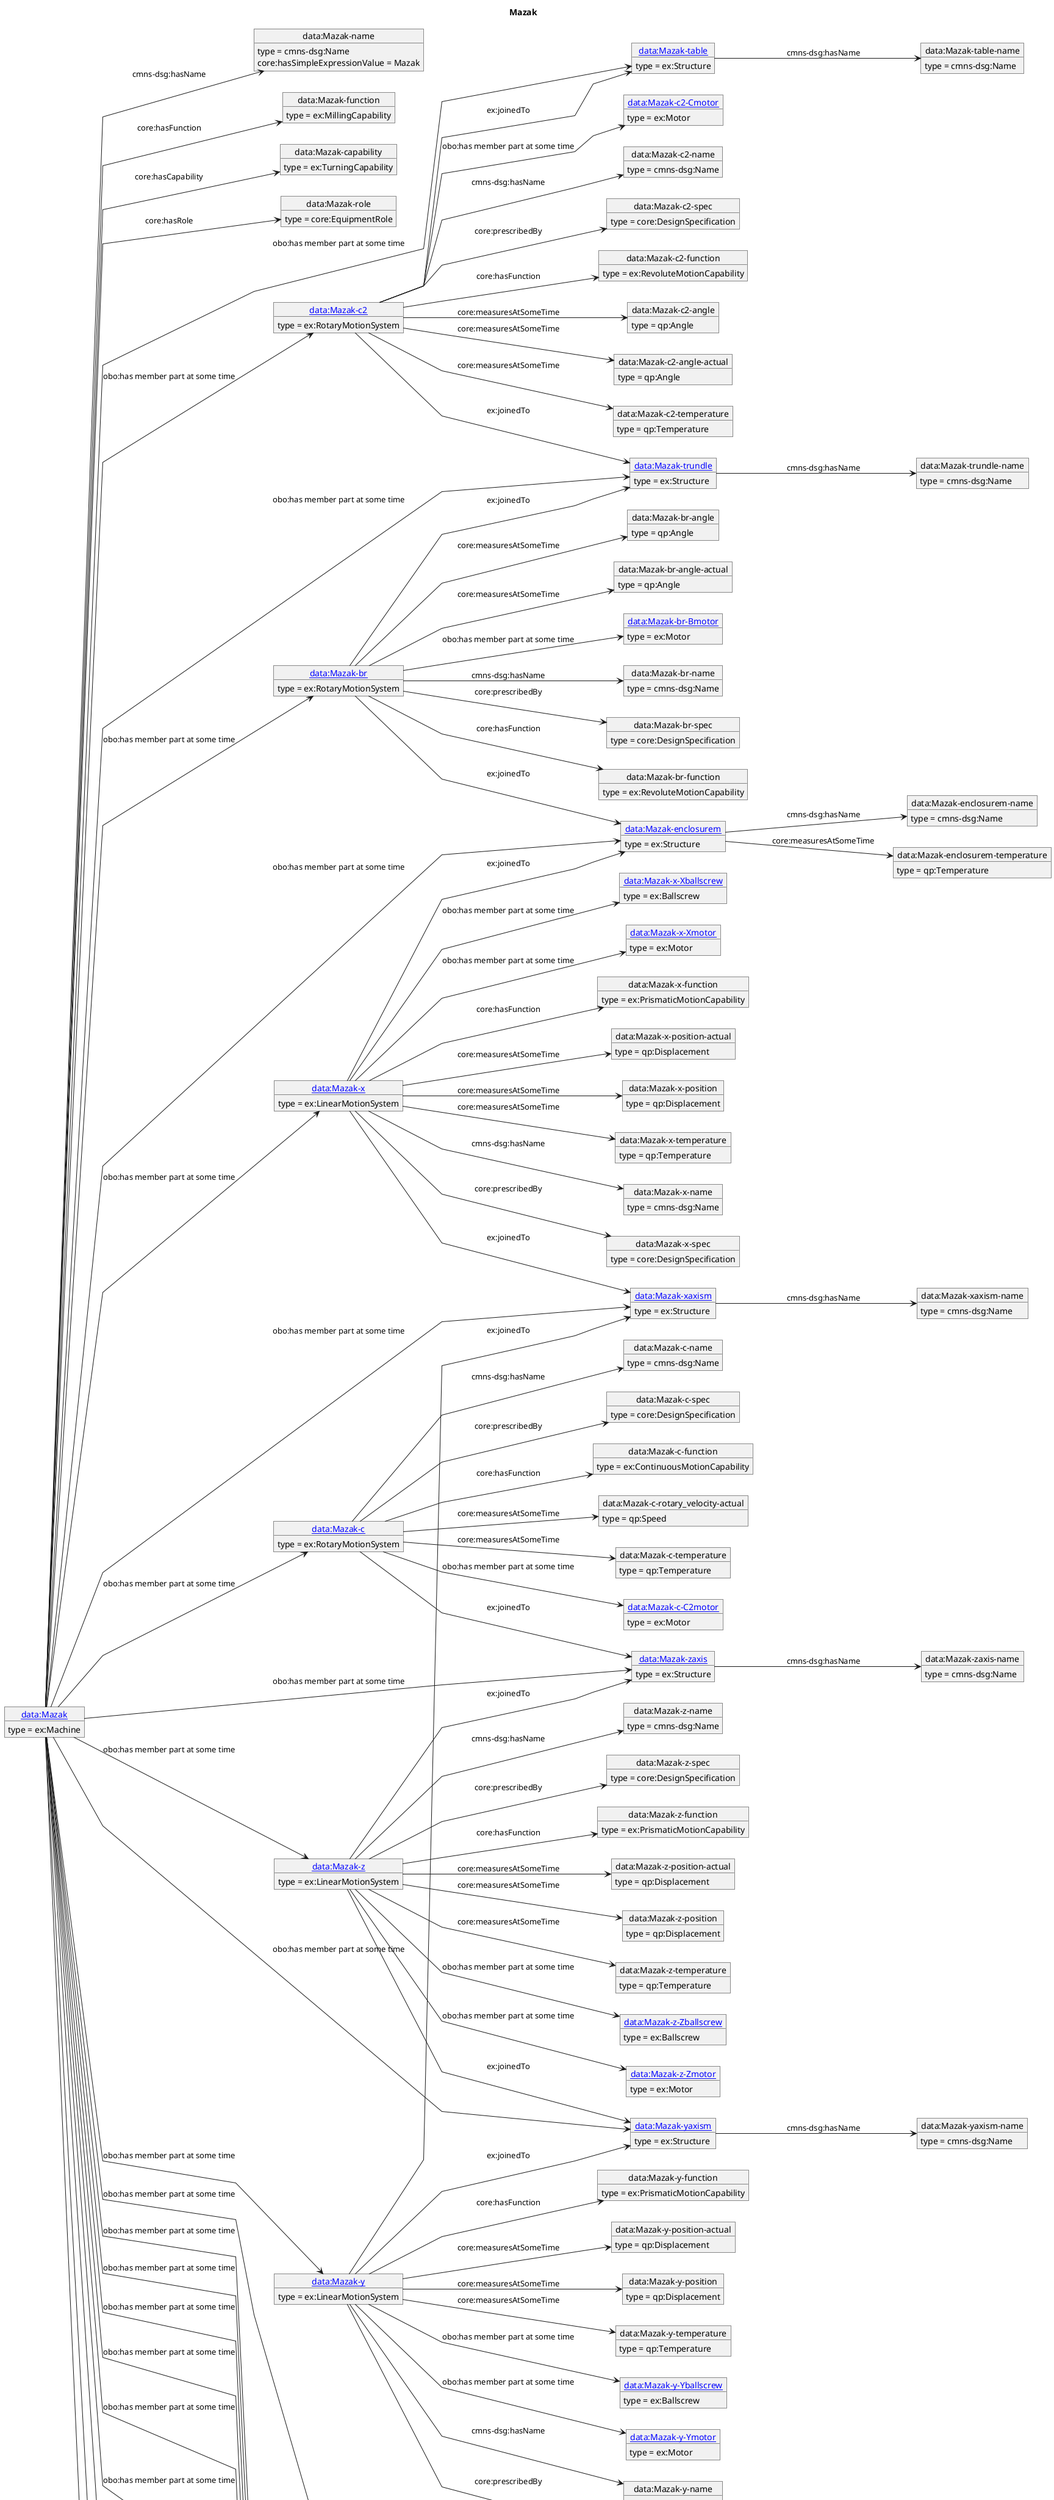 @startuml
skinparam linetype polyline
left to right direction
title Mazak
object "[[./Mazak.html data:Mazak]]" as o1 {
 type = ex:Machine
 }
object "data:Mazak-name" as o2 {
 type = cmns-dsg:Name
 }
object "data:Mazak-function" as o3 {
 type = ex:MillingCapability
 }
object "data:Mazak-capability" as o4 {
 type = ex:TurningCapability
 }
object "data:Mazak-role" as o5 {
 type = core:EquipmentRole
 }
object "[[./Mazak-xaxism.html data:Mazak-xaxism]]" as o6 {
 type = ex:Structure
 }
object "data:Mazak-xaxism-name" as o7 {
 type = cmns-dsg:Name
 }
object "[[./Mazak-yaxism.html data:Mazak-yaxism]]" as o8 {
 type = ex:Structure
 }
object "data:Mazak-yaxism-name" as o9 {
 type = cmns-dsg:Name
 }
object "[[./Mazak-zaxis.html data:Mazak-zaxis]]" as o10 {
 type = ex:Structure
 }
object "data:Mazak-zaxis-name" as o11 {
 type = cmns-dsg:Name
 }
object "[[./Mazak-table.html data:Mazak-table]]" as o12 {
 type = ex:Structure
 }
object "data:Mazak-table-name" as o13 {
 type = cmns-dsg:Name
 }
object "[[./Mazak-trundle.html data:Mazak-trundle]]" as o14 {
 type = ex:Structure
 }
object "data:Mazak-trundle-name" as o15 {
 type = cmns-dsg:Name
 }
object "[[./Mazak-x.html data:Mazak-x]]" as o16 {
 type = ex:LinearMotionSystem
 }
object "data:Mazak-x-name" as o17 {
 type = cmns-dsg:Name
 }
object "data:Mazak-x-spec" as o18 {
 type = core:DesignSpecification
 }
object "[[./Mazak-enclosurem.html data:Mazak-enclosurem]]" as o19 {
 type = ex:Structure
 }
object "data:Mazak-x-function" as o20 {
 type = ex:PrismaticMotionCapability
 }
object "data:Mazak-x-position-actual" as o21 {
 type = qp:Displacement
 }
object "data:Mazak-x-position" as o22 {
 type = qp:Displacement
 }
object "data:Mazak-x-temperature" as o23 {
 type = qp:Temperature
 }
object "[[./Mazak-x-Xballscrew.html data:Mazak-x-Xballscrew]]" as o24 {
 type = ex:Ballscrew
 }
object "[[./Mazak-x-Xmotor.html data:Mazak-x-Xmotor]]" as o25 {
 type = ex:Motor
 }
object "[[./Mazak-y.html data:Mazak-y]]" as o26 {
 type = ex:LinearMotionSystem
 }
object "data:Mazak-y-name" as o27 {
 type = cmns-dsg:Name
 }
object "data:Mazak-y-spec" as o28 {
 type = core:DesignSpecification
 }
object "data:Mazak-y-function" as o29 {
 type = ex:PrismaticMotionCapability
 }
object "data:Mazak-y-position-actual" as o30 {
 type = qp:Displacement
 }
object "data:Mazak-y-position" as o31 {
 type = qp:Displacement
 }
object "data:Mazak-y-temperature" as o32 {
 type = qp:Temperature
 }
object "[[./Mazak-y-Yballscrew.html data:Mazak-y-Yballscrew]]" as o33 {
 type = ex:Ballscrew
 }
object "[[./Mazak-y-Ymotor.html data:Mazak-y-Ymotor]]" as o34 {
 type = ex:Motor
 }
object "[[./Mazak-z.html data:Mazak-z]]" as o35 {
 type = ex:LinearMotionSystem
 }
object "data:Mazak-z-name" as o36 {
 type = cmns-dsg:Name
 }
object "data:Mazak-z-spec" as o37 {
 type = core:DesignSpecification
 }
object "data:Mazak-z-function" as o38 {
 type = ex:PrismaticMotionCapability
 }
object "data:Mazak-z-position-actual" as o39 {
 type = qp:Displacement
 }
object "data:Mazak-z-position" as o40 {
 type = qp:Displacement
 }
object "data:Mazak-z-temperature" as o41 {
 type = qp:Temperature
 }
object "[[./Mazak-z-Zballscrew.html data:Mazak-z-Zballscrew]]" as o42 {
 type = ex:Ballscrew
 }
object "[[./Mazak-z-Zmotor.html data:Mazak-z-Zmotor]]" as o43 {
 type = ex:Motor
 }
object "[[./Mazak-c.html data:Mazak-c]]" as o44 {
 type = ex:RotaryMotionSystem
 }
object "data:Mazak-c-name" as o45 {
 type = cmns-dsg:Name
 }
object "data:Mazak-c-spec" as o46 {
 type = core:DesignSpecification
 }
object "data:Mazak-c-function" as o47 {
 type = ex:ContinuousMotionCapability
 }
object "data:Mazak-c-rotary_velocity-actual" as o48 {
 type = qp:Speed
 }
object "data:Mazak-c-temperature" as o49 {
 type = qp:Temperature
 }
object "[[./Mazak-c-C2motor.html data:Mazak-c-C2motor]]" as o50 {
 type = ex:Motor
 }
object "[[./Mazak-br.html data:Mazak-br]]" as o51 {
 type = ex:RotaryMotionSystem
 }
object "data:Mazak-br-name" as o52 {
 type = cmns-dsg:Name
 }
object "data:Mazak-br-spec" as o53 {
 type = core:DesignSpecification
 }
object "data:Mazak-br-function" as o54 {
 type = ex:RevoluteMotionCapability
 }
object "data:Mazak-br-angle" as o55 {
 type = qp:Angle
 }
object "data:Mazak-br-angle-actual" as o56 {
 type = qp:Angle
 }
object "[[./Mazak-br-Bmotor.html data:Mazak-br-Bmotor]]" as o57 {
 type = ex:Motor
 }
object "[[./Mazak-c2.html data:Mazak-c2]]" as o58 {
 type = ex:RotaryMotionSystem
 }
object "data:Mazak-c2-name" as o59 {
 type = cmns-dsg:Name
 }
object "data:Mazak-c2-spec" as o60 {
 type = core:DesignSpecification
 }
object "data:Mazak-c2-function" as o61 {
 type = ex:RevoluteMotionCapability
 }
object "data:Mazak-c2-angle" as o62 {
 type = qp:Angle
 }
object "data:Mazak-c2-angle-actual" as o63 {
 type = qp:Angle
 }
object "data:Mazak-c2-temperature" as o64 {
 type = qp:Temperature
 }
object "[[./Mazak-c2-Cmotor.html data:Mazak-c2-Cmotor]]" as o65 {
 type = ex:Motor
 }
object "[[./Mazak-cont.html data:Mazak-cont]]" as o66 {
 type = ex:ControlSystem
 }
object "data:Mazak-cont-name" as o67 {
 type = cmns-dsg:Name
 }
object "[[./Mazak-cont-path1.html data:Mazak-cont-path1]]" as o68 {
 type = ex:ControlSystemPath
 }
object "[[./Mazak-door1.html data:Mazak-door1]]" as o69 {
 type = obo:object
 }
object "data:Mazak-door1-name" as o70 {
 type = cmns-dsg:Name
 }
object "[[./Mazak-partocc.html data:Mazak-partocc]]" as o71 {
 type = ex:Part
 }
object "data:Mazak-partocc-name" as o72 {
 type = cmns-dsg:Name
 }
object "[[./Mazak-elec.html data:Mazak-elec]]" as o73 {
 type = ex:ElectricalSystem
 }
object "data:Mazak-elec-name" as o74 {
 type = cmns-dsg:Name
 }
object "[[./Mazak-hydraulic.html data:Mazak-hydraulic]]" as o75 {
 type = ex:HydraulicSystem
 }
object "data:Mazak-hydraulic-name" as o76 {
 type = cmns-dsg:Name
 }
object "[[./Mazak-coolant.html data:Mazak-coolant]]" as o77 {
 type = obo:object
 }
object "data:Mazak-coolant-name" as o78 {
 type = cmns-dsg:Name
 }
object "data:Mazak-coolant-temperature" as o79 {
 type = qp:Temperature
 }
object "[[./Mazak-pneumatic.html data:Mazak-pneumatic]]" as o80 {
 type = ex:PneumaticSystem
 }
object "data:Mazak-pneumatic-name" as o81 {
 type = cmns-dsg:Name
 }
object "[[./Mazak-lubrication.html data:Mazak-lubrication]]" as o82 {
 type = ex:LubricationSystem
 }
object "data:Mazak-lubrication-name" as o83 {
 type = cmns-dsg:Name
 }
object "[[./Mazak-personnelm.html data:Mazak-personnelm]]" as o84 {
 type = core:Person
 }
object "data:Mazak-personnelm-name" as o85 {
 type = cmns-dsg:Name
 }
object "[[./Mazak-procstock.html data:Mazak-procstock]]" as o86 {
 type = ex:Stock
 }
object "data:Mazak-procstock-name" as o87 {
 type = cmns-dsg:Name
 }
object "data:Mazak-enclosurem-name" as o88 {
 type = cmns-dsg:Name
 }
object "data:Mazak-enclosurem-temperature" as o89 {
 type = qp:Temperature
 }
o1 --> o2 : cmns-dsg:hasName
o2 : core:hasSimpleExpressionValue = Mazak
o1 --> o3 : core:hasFunction
o1 --> o4 : core:hasCapability
o1 --> o5 : core:hasRole
o1 --> o6 : obo:has member part at some time
o6 --> o7 : cmns-dsg:hasName
o1 --> o8 : obo:has member part at some time
o8 --> o9 : cmns-dsg:hasName
o1 --> o10 : obo:has member part at some time
o10 --> o11 : cmns-dsg:hasName
o1 --> o12 : obo:has member part at some time
o12 --> o13 : cmns-dsg:hasName
o1 --> o14 : obo:has member part at some time
o14 --> o15 : cmns-dsg:hasName
o1 --> o16 : obo:has member part at some time
o16 --> o17 : cmns-dsg:hasName
o16 --> o18 : core:prescribedBy
o16 --> o19 : ex:joinedTo
o16 --> o6 : ex:joinedTo
o16 --> o20 : core:hasFunction
o16 --> o21 : core:measuresAtSomeTime
o16 --> o22 : core:measuresAtSomeTime
o16 --> o23 : core:measuresAtSomeTime
o16 --> o24 : obo:has member part at some time
o16 --> o25 : obo:has member part at some time
o1 --> o26 : obo:has member part at some time
o26 --> o27 : cmns-dsg:hasName
o26 --> o28 : core:prescribedBy
o26 --> o6 : ex:joinedTo
o26 --> o8 : ex:joinedTo
o26 --> o29 : core:hasFunction
o26 --> o30 : core:measuresAtSomeTime
o26 --> o31 : core:measuresAtSomeTime
o26 --> o32 : core:measuresAtSomeTime
o26 --> o33 : obo:has member part at some time
o26 --> o34 : obo:has member part at some time
o1 --> o35 : obo:has member part at some time
o35 --> o36 : cmns-dsg:hasName
o35 --> o37 : core:prescribedBy
o35 --> o8 : ex:joinedTo
o35 --> o10 : ex:joinedTo
o35 --> o38 : core:hasFunction
o35 --> o39 : core:measuresAtSomeTime
o35 --> o40 : core:measuresAtSomeTime
o35 --> o41 : core:measuresAtSomeTime
o35 --> o42 : obo:has member part at some time
o35 --> o43 : obo:has member part at some time
o1 --> o44 : obo:has member part at some time
o44 --> o45 : cmns-dsg:hasName
o44 --> o46 : core:prescribedBy
o44 --> o10 : ex:joinedTo
o44 --> o47 : core:hasFunction
o44 --> o48 : core:measuresAtSomeTime
o44 --> o49 : core:measuresAtSomeTime
o44 --> o50 : obo:has member part at some time
o1 --> o51 : obo:has member part at some time
o51 --> o52 : cmns-dsg:hasName
o51 --> o53 : core:prescribedBy
o51 --> o19 : ex:joinedTo
o51 --> o14 : ex:joinedTo
o51 --> o54 : core:hasFunction
o51 --> o55 : core:measuresAtSomeTime
o51 --> o56 : core:measuresAtSomeTime
o51 --> o57 : obo:has member part at some time
o1 --> o58 : obo:has member part at some time
o58 --> o59 : cmns-dsg:hasName
o58 --> o60 : core:prescribedBy
o58 --> o14 : ex:joinedTo
o58 --> o12 : ex:joinedTo
o58 --> o61 : core:hasFunction
o58 --> o62 : core:measuresAtSomeTime
o58 --> o63 : core:measuresAtSomeTime
o58 --> o64 : core:measuresAtSomeTime
o58 --> o65 : obo:has member part at some time
o1 --> o66 : obo:has member part at some time
o66 --> o67 : cmns-dsg:hasName
o66 --> o68 : obo:has member part at some time
o1 --> o69 : obo:has member part at some time
o69 --> o70 : cmns-dsg:hasName
o1 --> o71 : obo:has member part at some time
o71 --> o72 : cmns-dsg:hasName
o1 --> o73 : obo:has member part at some time
o73 --> o74 : cmns-dsg:hasName
o1 --> o75 : obo:has member part at some time
o75 --> o76 : cmns-dsg:hasName
o1 --> o77 : obo:has member part at some time
o77 --> o78 : cmns-dsg:hasName
o77 --> o79 : core:measuresAtSomeTime
o1 --> o80 : obo:has member part at some time
o80 --> o81 : cmns-dsg:hasName
o1 --> o82 : obo:has member part at some time
o82 --> o83 : cmns-dsg:hasName
o1 --> o84 : obo:has member part at some time
o84 --> o85 : cmns-dsg:hasName
o1 --> o86 : obo:has member part at some time
o86 --> o87 : cmns-dsg:hasName
o1 --> o19 : obo:has member part at some time
o19 --> o88 : cmns-dsg:hasName
o19 --> o89 : core:measuresAtSomeTime
@enduml
